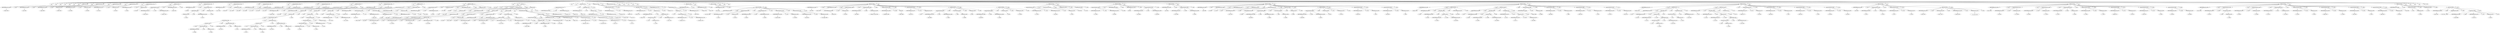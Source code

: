 digraph {

"Prog_5381"->"<
>5382";
"Prog_5381"->"<
>5383";
"Prog_5381"->"<
>5384";
"Prog_5381"->"<
>5385";
"Prog_5381"->"<
>5386";
"Prog_5381"->"<
>5387";
"Prog_5381"->"<
>5388";
"Prog_5381"->"CallFunction_5389";
"CallFunction_5389"->"IDENTIFIERExpression_5390";
"IDENTIFIERExpression_5390"->"<library>5391";
"CallFunction_5389"->"<(>5392";
"CallFunction_5389"->"IDENTIFIERExpression_5393";
"IDENTIFIERExpression_5393"->"<pwr>5394";
"CallFunction_5389"->"<)>5395";
"Prog_5381"->"<
>5396";
"Prog_5381"->"AssignmentOpetators_5397";
"AssignmentOpetators_5397"->"IDENTIFIERExpression_5398";
"IDENTIFIERExpression_5398"->"<nreps>5399";
"AssignmentOpetators_5397"->"<=>5400";
"AssignmentOpetators_5397"->"INTExpression_5401";
"INTExpression_5401"->"<10000>5402";
"Prog_5381"->"<
>5403";
"Prog_5381"->"AssignmentOpetators_5404";
"AssignmentOpetators_5404"->"IDENTIFIERExpression_5405";
"IDENTIFIERExpression_5405"->"<n.C>5406";
"AssignmentOpetators_5404"->"<<->5407";
"AssignmentOpetators_5404"->"INTExpression_5408";
"INTExpression_5408"->"<20>5409";
"Prog_5381"->"<
>5410";
"Prog_5381"->"AssignmentOpetators_5411";
"AssignmentOpetators_5411"->"IDENTIFIERExpression_5412";
"IDENTIFIERExpression_5412"->"<n.T>5413";
"AssignmentOpetators_5411"->"<<->5414";
"AssignmentOpetators_5411"->"INTExpression_5415";
"INTExpression_5415"->"<20>5416";
"Prog_5381"->"<
>5417";
"Prog_5381"->"AssignmentOpetators_5418";
"AssignmentOpetators_5418"->"IDENTIFIERExpression_5419";
"IDENTIFIERExpression_5419"->"<n>5420";
"AssignmentOpetators_5418"->"<<->5421";
"AssignmentOpetators_5418"->"INTExpression_5422";
"INTExpression_5422"->"<20>5423";
"Prog_5381"->"<
>5424";
"Prog_5381"->"CallFunction_5425";
"CallFunction_5425"->"AssignmentOpetators_5426";
"AssignmentOpetators_5426"->"IDENTIFIERExpression_5427";
"IDENTIFIERExpression_5427"->"<results>5428";
"AssignmentOpetators_5426"->"<<->5429";
"AssignmentOpetators_5426"->"IDENTIFIERExpression_5430";
"IDENTIFIERExpression_5430"->"<numeric>5431";
"CallFunction_5425"->"<(>5432";
"CallFunction_5425"->"IDENTIFIERExpression_5433";
"IDENTIFIERExpression_5433"->"<nreps>5434";
"CallFunction_5425"->"<)>5435";
"Prog_5381"->"<
>5436";
"Prog_5381"->"AssignmentOpetators_5437";
"AssignmentOpetators_5437"->"IDENTIFIERExpression_5438";
"IDENTIFIERExpression_5438"->"<df>5439";
"AssignmentOpetators_5437"->"<=>5440";
"AssignmentOpetators_5437"->"MinusOrPlusBinary_5441";
"MinusOrPlusBinary_5441"->"MultOrDivBinary_5442";
"MultOrDivBinary_5442"->"INTExpression_5443";
"INTExpression_5443"->"<2>5444";
"MultOrDivBinary_5442"->"<*>5445";
"MultOrDivBinary_5442"->"IDENTIFIERExpression_5446";
"IDENTIFIERExpression_5446"->"<n>5447";
"MinusOrPlusBinary_5441"->"<->5448";
"MinusOrPlusBinary_5441"->"INTExpression_5449";
"INTExpression_5449"->"<2>5450";
"Prog_5381"->"<
>5451";
"Prog_5381"->"AssignmentOpetators_5452";
"AssignmentOpetators_5452"->"IDENTIFIERExpression_5453";
"IDENTIFIERExpression_5453"->"<mu.C>5454";
"AssignmentOpetators_5452"->"<<->5455";
"AssignmentOpetators_5452"->"FLOATExpression_5456";
"FLOATExpression_5456"->"<9.64>5457";
"Prog_5381"->"<;>5458";
"Prog_5381"->"AssignmentOpetators_5459";
"AssignmentOpetators_5459"->"IDENTIFIERExpression_5460";
"IDENTIFIERExpression_5460"->"<mu.T>5461";
"AssignmentOpetators_5459"->"<<->5462";
"AssignmentOpetators_5459"->"FLOATExpression_5463";
"FLOATExpression_5463"->"<6.58>5464";
"Prog_5381"->"<
>5465";
"Prog_5381"->"AssignmentOpetators_5466";
"AssignmentOpetators_5466"->"IDENTIFIERExpression_5467";
"IDENTIFIERExpression_5467"->"<sd.C>5468";
"AssignmentOpetators_5466"->"<<->5469";
"AssignmentOpetators_5466"->"FLOATExpression_5470";
"FLOATExpression_5470"->"<3.17>5471";
"Prog_5381"->"<;>5472";
"Prog_5381"->"AssignmentOpetators_5473";
"AssignmentOpetators_5473"->"IDENTIFIERExpression_5474";
"IDENTIFIERExpression_5474"->"<sd.T>5475";
"AssignmentOpetators_5473"->"<<->5476";
"AssignmentOpetators_5473"->"FLOATExpression_5477";
"FLOATExpression_5477"->"<3.03>5478";
"Prog_5381"->"<
>5479";
"Prog_5381"->"CallFunction_5480";
"CallFunction_5480"->"AssignmentOpetators_5481";
"AssignmentOpetators_5481"->"IDENTIFIERExpression_5482";
"IDENTIFIERExpression_5482"->"<s.pooled>5483";
"AssignmentOpetators_5481"->"<<->5484";
"AssignmentOpetators_5481"->"IDENTIFIERExpression_5485";
"IDENTIFIERExpression_5485"->"<sqrt>5486";
"CallFunction_5480"->"<(>5487";
"CallFunction_5480"->"MultOrDivBinary_5488";
"MultOrDivBinary_5488"->"Parenthesis_5489";
"Parenthesis_5489"->"<(>5490";
"Parenthesis_5489"->"Parenthesis_5491";
"Parenthesis_5491"->"<(>5492";
"Parenthesis_5491"->"MinusOrPlusBinary_5493";
"MinusOrPlusBinary_5493"->"MultOrDivBinary_5494";
"MultOrDivBinary_5494"->"Parenthesis_5495";
"Parenthesis_5495"->"<(>5496";
"Parenthesis_5495"->"MinusOrPlusBinary_5497";
"MinusOrPlusBinary_5497"->"IDENTIFIERExpression_5498";
"IDENTIFIERExpression_5498"->"<n>5499";
"MinusOrPlusBinary_5497"->"<->5500";
"MinusOrPlusBinary_5497"->"INTExpression_5501";
"INTExpression_5501"->"<1>5502";
"Parenthesis_5495"->"<)>5503";
"MultOrDivBinary_5494"->"<*>5504";
"MultOrDivBinary_5494"->"ExponentiationBinary_5505";
"ExponentiationBinary_5505"->"IDENTIFIERExpression_5506";
"IDENTIFIERExpression_5506"->"<sd.C>5507";
"ExponentiationBinary_5505"->"<^>5508";
"ExponentiationBinary_5505"->"INTExpression_5509";
"INTExpression_5509"->"<2>5510";
"MinusOrPlusBinary_5493"->"<+>5511";
"MinusOrPlusBinary_5493"->"MultOrDivBinary_5512";
"MultOrDivBinary_5512"->"Parenthesis_5513";
"Parenthesis_5513"->"<(>5514";
"Parenthesis_5513"->"MinusOrPlusBinary_5515";
"MinusOrPlusBinary_5515"->"IDENTIFIERExpression_5516";
"IDENTIFIERExpression_5516"->"<n>5517";
"MinusOrPlusBinary_5515"->"<->5518";
"MinusOrPlusBinary_5515"->"INTExpression_5519";
"INTExpression_5519"->"<1>5520";
"Parenthesis_5513"->"<)>5521";
"MultOrDivBinary_5512"->"<*>5522";
"MultOrDivBinary_5512"->"ExponentiationBinary_5523";
"ExponentiationBinary_5523"->"IDENTIFIERExpression_5524";
"IDENTIFIERExpression_5524"->"<sd.T>5525";
"ExponentiationBinary_5523"->"<^>5526";
"ExponentiationBinary_5523"->"INTExpression_5527";
"INTExpression_5527"->"<2>5528";
"Parenthesis_5491"->"<)>5529";
"Parenthesis_5489"->"<)>5530";
"MultOrDivBinary_5488"->"</>5531";
"MultOrDivBinary_5488"->"Parenthesis_5532";
"Parenthesis_5532"->"<(>5533";
"Parenthesis_5532"->"Parenthesis_5534";
"Parenthesis_5534"->"<(>5535";
"Parenthesis_5534"->"MinusOrPlusBinary_5536";
"MinusOrPlusBinary_5536"->"MinusOrPlusBinary_5537";
"MinusOrPlusBinary_5537"->"MinusOrPlusBinary_5538";
"MinusOrPlusBinary_5538"->"IDENTIFIERExpression_5539";
"IDENTIFIERExpression_5539"->"<n>5540";
"MinusOrPlusBinary_5538"->"<->5541";
"MinusOrPlusBinary_5538"->"INTExpression_5542";
"INTExpression_5542"->"<1>5543";
"MinusOrPlusBinary_5537"->"<+>5544";
"MinusOrPlusBinary_5537"->"IDENTIFIERExpression_5545";
"IDENTIFIERExpression_5545"->"<n>5546";
"MinusOrPlusBinary_5536"->"<->5547";
"MinusOrPlusBinary_5536"->"INTExpression_5548";
"INTExpression_5548"->"<1>5549";
"Parenthesis_5534"->"<)>5550";
"Parenthesis_5532"->"<)>5551";
"CallFunction_5480"->"<)>5552";
"Prog_5381"->"<
>5553";
"Prog_5381"->"AssignmentOpetators_5554";
"AssignmentOpetators_5554"->"IDENTIFIERExpression_5555";
"IDENTIFIERExpression_5555"->"<d>5556";
"AssignmentOpetators_5554"->"<<->5557";
"AssignmentOpetators_5554"->"MultOrDivBinary_5558";
"MultOrDivBinary_5558"->"Parenthesis_5559";
"Parenthesis_5559"->"<(>5560";
"Parenthesis_5559"->"MinusOrPlusBinary_5561";
"MinusOrPlusBinary_5561"->"IDENTIFIERExpression_5562";
"IDENTIFIERExpression_5562"->"<mu.C>5563";
"MinusOrPlusBinary_5561"->"<->5564";
"MinusOrPlusBinary_5561"->"IDENTIFIERExpression_5565";
"IDENTIFIERExpression_5565"->"<mu.T>5566";
"Parenthesis_5559"->"<)>5567";
"MultOrDivBinary_5558"->"</>5568";
"MultOrDivBinary_5558"->"IDENTIFIERExpression_5569";
"IDENTIFIERExpression_5569"->"<s.pooled>5570";
"Prog_5381"->"<
>5571";
"Prog_5381"->"CallFunction_5572";
"CallFunction_5572"->"AssignmentOpetators_5573";
"AssignmentOpetators_5573"->"AssignmentOpetators_5574";
"AssignmentOpetators_5574"->"IDENTIFIERExpression_5575";
"IDENTIFIERExpression_5575"->"<ncp>5576";
"AssignmentOpetators_5574"->"<<->5577";
"AssignmentOpetators_5574"->"IDENTIFIERExpression_5578";
"IDENTIFIERExpression_5578"->"<delta>5579";
"AssignmentOpetators_5573"->"<<->5580";
"AssignmentOpetators_5573"->"MultOrDivBinary_5581";
"MultOrDivBinary_5581"->"IDENTIFIERExpression_5582";
"IDENTIFIERExpression_5582"->"<d>5583";
"MultOrDivBinary_5581"->"<*>5584";
"MultOrDivBinary_5581"->"IDENTIFIERExpression_5585";
"IDENTIFIERExpression_5585"->"<sqrt>5586";
"CallFunction_5572"->"<(>5587";
"CallFunction_5572"->"MultOrDivBinary_5588";
"MultOrDivBinary_5588"->"IDENTIFIERExpression_5589";
"IDENTIFIERExpression_5589"->"<n>5590";
"MultOrDivBinary_5588"->"</>5591";
"MultOrDivBinary_5588"->"INTExpression_5592";
"INTExpression_5592"->"<2>5593";
"CallFunction_5572"->"<)>5594";
"Prog_5381"->"<
>5595";
"Prog_5381"->"CallFunction_5596";
"CallFunction_5596"->"AssignmentOpetators_5597";
"AssignmentOpetators_5597"->"IDENTIFIERExpression_5598";
"IDENTIFIERExpression_5598"->"<tcrit>5599";
"AssignmentOpetators_5597"->"<=>5600";
"AssignmentOpetators_5597"->"IDENTIFIERExpression_5601";
"IDENTIFIERExpression_5601"->"<qt>5602";
"CallFunction_5596"->"<(>5603";
"CallFunction_5596"->"FLOATExpression_5604";
"FLOATExpression_5604"->"<.975>5605";
"CallFunction_5596"->"<,>5606";
"CallFunction_5596"->"IDENTIFIERExpression_5607";
"IDENTIFIERExpression_5607"->"<df>5608";
"CallFunction_5596"->"<,>5609";
"CallFunction_5596"->"INTExpression_5610";
"INTExpression_5610"->"<0>5611";
"CallFunction_5596"->"<)>5612";
"Prog_5381"->"<
>5613";
"Prog_5381"->"<
>5614";
"Prog_5381"->"For_5615";
"For_5615"->"<for>5616";
"For_5615"->"<(>5617";
"For_5615"->"<i>5618";
"For_5615"->"<in>5619";
"For_5615"->"ColonOperator_5620";
"ColonOperator_5620"->"INTExpression_5621";
"INTExpression_5621"->"<1>5622";
"ColonOperator_5620"->"<:>5623";
"ColonOperator_5620"->"IDENTIFIERExpression_5624";
"IDENTIFIERExpression_5624"->"<nreps>5625";
"For_5615"->"<)>5626";
"For_5615"->"Compound_5627";
"Compound_5627"->"<{>5628";
"Compound_5627"->"CallFunction_5629";
"CallFunction_5629"->"AssignmentOpetators_5630";
"AssignmentOpetators_5630"->"IDENTIFIERExpression_5631";
"IDENTIFIERExpression_5631"->"<data.C>5632";
"AssignmentOpetators_5630"->"<<->5633";
"AssignmentOpetators_5630"->"IDENTIFIERExpression_5634";
"IDENTIFIERExpression_5634"->"<log>5635";
"CallFunction_5629"->"<(>5636";
"CallFunction_5629"->"MinusOrPlusBinary_5637";
"MinusOrPlusBinary_5637"->"CallFunction_5638";
"CallFunction_5638"->"IDENTIFIERExpression_5639";
"IDENTIFIERExpression_5639"->"<rnorm>5640";
"CallFunction_5638"->"<(>5641";
"CallFunction_5638"->"IDENTIFIERExpression_5642";
"IDENTIFIERExpression_5642"->"<n.C>5643";
"CallFunction_5638"->"<,>5644";
"CallFunction_5638"->"IDENTIFIERExpression_5645";
"IDENTIFIERExpression_5645"->"<mu.C>5646";
"CallFunction_5638"->"<,>5647";
"CallFunction_5638"->"IDENTIFIERExpression_5648";
"IDENTIFIERExpression_5648"->"<sd.C>5649";
"CallFunction_5638"->"<)>5650";
"MinusOrPlusBinary_5637"->"<+>5651";
"MinusOrPlusBinary_5637"->"INTExpression_5652";
"INTExpression_5652"->"<20>5653";
"CallFunction_5629"->"<)>5654";
"Compound_5627"->"<
>5655";
"Compound_5627"->"CallFunction_5656";
"CallFunction_5656"->"AssignmentOpetators_5657";
"AssignmentOpetators_5657"->"IDENTIFIERExpression_5658";
"IDENTIFIERExpression_5658"->"<data.T>5659";
"AssignmentOpetators_5657"->"<<->5660";
"AssignmentOpetators_5657"->"IDENTIFIERExpression_5661";
"IDENTIFIERExpression_5661"->"<log>5662";
"CallFunction_5656"->"<(>5663";
"CallFunction_5656"->"MinusOrPlusBinary_5664";
"MinusOrPlusBinary_5664"->"CallFunction_5665";
"CallFunction_5665"->"IDENTIFIERExpression_5666";
"IDENTIFIERExpression_5666"->"<rnorm>5667";
"CallFunction_5665"->"<(>5668";
"CallFunction_5665"->"IDENTIFIERExpression_5669";
"IDENTIFIERExpression_5669"->"<n.T>5670";
"CallFunction_5665"->"<,>5671";
"CallFunction_5665"->"IDENTIFIERExpression_5672";
"IDENTIFIERExpression_5672"->"<mu.T>5673";
"CallFunction_5665"->"<,>5674";
"CallFunction_5665"->"IDENTIFIERExpression_5675";
"IDENTIFIERExpression_5675"->"<sd.T>5676";
"CallFunction_5665"->"<)>5677";
"MinusOrPlusBinary_5664"->"<+>5678";
"MinusOrPlusBinary_5664"->"INTExpression_5679";
"INTExpression_5679"->"<20>5680";
"CallFunction_5656"->"<)>5681";
"Compound_5627"->"<
>5682";
"Compound_5627"->"DollarAndAtOperators_5683";
"DollarAndAtOperators_5683"->"CallFunction_5684";
"CallFunction_5684"->"AssignmentOpetators_5685";
"AssignmentOpetators_5685"->"IndexingBasic_5686";
"IndexingBasic_5686"->"IDENTIFIERExpression_5687";
"IDENTIFIERExpression_5687"->"<results>5688";
"IndexingBasic_5686"->"<[>5689";
"IndexingBasic_5686"->"IDENTIFIERExpression_5690";
"IDENTIFIERExpression_5690"->"<i>5691";
"IndexingBasic_5686"->"<]>5692";
"AssignmentOpetators_5685"->"<<->5693";
"AssignmentOpetators_5685"->"IDENTIFIERExpression_5694";
"IDENTIFIERExpression_5694"->"<t.test>5695";
"CallFunction_5684"->"<(>5696";
"CallFunction_5684"->"IDENTIFIERExpression_5697";
"IDENTIFIERExpression_5697"->"<data.C>5698";
"CallFunction_5684"->"<,>5699";
"CallFunction_5684"->"IDENTIFIERExpression_5700";
"IDENTIFIERExpression_5700"->"<data.T>5701";
"CallFunction_5684"->"<,>5702";
"CallFunction_5684"->"AssignmentOpetators_5703";
"AssignmentOpetators_5703"->"IDENTIFIERExpression_5704";
"IDENTIFIERExpression_5704"->"<alternative>5705";
"AssignmentOpetators_5703"->"<=>5706";
"AssignmentOpetators_5703"->"STRINGExpression_5707";
"STRINGExpression_5707"->"<two.sided>5708";
"CallFunction_5684"->"<,>5709";
"CallFunction_5684"->"AssignmentOpetators_5710";
"AssignmentOpetators_5710"->"IDENTIFIERExpression_5711";
"IDENTIFIERExpression_5711"->"<mu>5712";
"AssignmentOpetators_5710"->"<=>5713";
"AssignmentOpetators_5710"->"INTExpression_5714";
"INTExpression_5714"->"<0>5715";
"CallFunction_5684"->"<)>5716";
"DollarAndAtOperators_5683"->"<$>5717";
"DollarAndAtOperators_5683"->"IDENTIFIERExpression_5718";
"IDENTIFIERExpression_5718"->"<statistic>5719";
"Compound_5627"->"<
>5720";
"Compound_5627"->"<}>5721";
"Prog_5381"->"<
>5722";
"Prog_5381"->"<
>5723";
"Prog_5381"->"CallFunction_5724";
"CallFunction_5724"->"AssignmentOpetators_5725";
"AssignmentOpetators_5725"->"IDENTIFIERExpression_5726";
"IDENTIFIERExpression_5726"->"<countpos>5727";
"AssignmentOpetators_5725"->"<<->5728";
"AssignmentOpetators_5725"->"IDENTIFIERExpression_5729";
"IDENTIFIERExpression_5729"->"<length>5730";
"CallFunction_5724"->"<(>5731";
"CallFunction_5724"->"IndexingBasic_5732";
"IndexingBasic_5732"->"IDENTIFIERExpression_5733";
"IDENTIFIERExpression_5733"->"<results>5734";
"IndexingBasic_5732"->"<[>5735";
"IndexingBasic_5732"->"Comparisons_5736";
"Comparisons_5736"->"IDENTIFIERExpression_5737";
"IDENTIFIERExpression_5737"->"<results>5738";
"Comparisons_5736"->"<>>5739";
"Comparisons_5736"->"IDENTIFIERExpression_5740";
"IDENTIFIERExpression_5740"->"<tcrit>5741";
"IndexingBasic_5732"->"<]>5742";
"CallFunction_5724"->"<)>5743";
"Prog_5381"->"<
>5744";
"Prog_5381"->"CallFunction_5745";
"CallFunction_5745"->"AssignmentOpetators_5746";
"AssignmentOpetators_5746"->"IDENTIFIERExpression_5747";
"IDENTIFIERExpression_5747"->"<countneg>5748";
"AssignmentOpetators_5746"->"<<->5749";
"AssignmentOpetators_5746"->"IDENTIFIERExpression_5750";
"IDENTIFIERExpression_5750"->"<length>5751";
"CallFunction_5745"->"<(>5752";
"CallFunction_5745"->"IndexingBasic_5753";
"IndexingBasic_5753"->"IDENTIFIERExpression_5754";
"IDENTIFIERExpression_5754"->"<results>5755";
"IndexingBasic_5753"->"<[>5756";
"IndexingBasic_5753"->"Comparisons_5757";
"Comparisons_5757"->"IDENTIFIERExpression_5758";
"IDENTIFIERExpression_5758"->"<results>5759";
"Comparisons_5757"->"<<>5760";
"Comparisons_5757"->"MultOrDivBinary_5761";
"MultOrDivBinary_5761"->"MinusOrPlusUnary_5762";
"MinusOrPlusUnary_5762"->"<->5763";
"MinusOrPlusUnary_5762"->"INTExpression_5764";
"INTExpression_5764"->"<1>5765";
"MultOrDivBinary_5761"->"<*>5766";
"MultOrDivBinary_5761"->"IDENTIFIERExpression_5767";
"IDENTIFIERExpression_5767"->"<tcrit>5768";
"IndexingBasic_5753"->"<]>5769";
"CallFunction_5745"->"<)>5770";
"Prog_5381"->"<
>5771";
"Prog_5381"->"AssignmentOpetators_5772";
"AssignmentOpetators_5772"->"IDENTIFIERExpression_5773";
"IDENTIFIERExpression_5773"->"<percent>5774";
"AssignmentOpetators_5772"->"<<->5775";
"AssignmentOpetators_5772"->"MultOrDivBinary_5776";
"MultOrDivBinary_5776"->"Parenthesis_5777";
"Parenthesis_5777"->"<(>5778";
"Parenthesis_5777"->"MinusOrPlusBinary_5779";
"MinusOrPlusBinary_5779"->"IDENTIFIERExpression_5780";
"IDENTIFIERExpression_5780"->"<countpos>5781";
"MinusOrPlusBinary_5779"->"<+>5782";
"MinusOrPlusBinary_5779"->"IDENTIFIERExpression_5783";
"IDENTIFIERExpression_5783"->"<countneg>5784";
"Parenthesis_5777"->"<)>5785";
"MultOrDivBinary_5776"->"</>5786";
"MultOrDivBinary_5776"->"IDENTIFIERExpression_5787";
"IDENTIFIERExpression_5787"->"<nreps>5788";
"Prog_5381"->"<
>5789";
"Prog_5381"->"<
>5790";
"Prog_5381"->"<
>5791";
"Prog_5381"->"<
>5792";
"Prog_5381"->"<
>5793";
"Prog_5381"->"CallFunction_5794";
"CallFunction_5794"->"IDENTIFIERExpression_5795";
"IDENTIFIERExpression_5795"->"<library>5796";
"CallFunction_5794"->"<(>5797";
"CallFunction_5794"->"IDENTIFIERExpression_5798";
"IDENTIFIERExpression_5798"->"<pwr>5799";
"CallFunction_5794"->"<)>5800";
"Prog_5381"->"<
>5801";
"Prog_5381"->"CallFunction_5802";
"CallFunction_5802"->"IDENTIFIERExpression_5803";
"IDENTIFIERExpression_5803"->"<print>5804";
"CallFunction_5802"->"<(>5805";
"CallFunction_5802"->"CallFunction_5806";
"CallFunction_5806"->"IDENTIFIERExpression_5807";
"IDENTIFIERExpression_5807"->"<pwr.t.test>5808";
"CallFunction_5806"->"<(>5809";
"CallFunction_5806"->"AssignmentOpetators_5810";
"AssignmentOpetators_5810"->"IDENTIFIERExpression_5811";
"IDENTIFIERExpression_5811"->"<n>5812";
"AssignmentOpetators_5810"->"<=>5813";
"AssignmentOpetators_5810"->"INTExpression_5814";
"INTExpression_5814"->"<20>5815";
"CallFunction_5806"->"<,>5816";
"CallFunction_5806"->"AssignmentOpetators_5817";
"AssignmentOpetators_5817"->"IDENTIFIERExpression_5818";
"IDENTIFIERExpression_5818"->"<d>5819";
"AssignmentOpetators_5817"->"<=>5820";
"AssignmentOpetators_5817"->"IDENTIFIERExpression_5821";
"IDENTIFIERExpression_5821"->"<d>5822";
"CallFunction_5806"->"<,>5823";
"CallFunction_5806"->"AssignmentOpetators_5824";
"AssignmentOpetators_5824"->"IDENTIFIERExpression_5825";
"IDENTIFIERExpression_5825"->"<sig.level>5826";
"AssignmentOpetators_5824"->"<=>5827";
"AssignmentOpetators_5824"->"FLOATExpression_5828";
"FLOATExpression_5828"->"<.05>5829";
"CallFunction_5806"->"<,>5830";
"CallFunction_5806"->"AssignmentOpetators_5831";
"AssignmentOpetators_5831"->"IDENTIFIERExpression_5832";
"IDENTIFIERExpression_5832"->"<type>5833";
"AssignmentOpetators_5831"->"<=>5834";
"AssignmentOpetators_5831"->"STRINGExpression_5835";
"STRINGExpression_5835"->"<two.sample>5836";
"CallFunction_5806"->"<)>5837";
"CallFunction_5802"->"<)>5838";
"Prog_5381"->"<
>5839";
"Prog_5381"->"<
>5840";
"Prog_5381"->"<
>5841";
"Prog_5381"->"CallFunction_5842";
"CallFunction_5842"->"IDENTIFIERExpression_5843";
"IDENTIFIERExpression_5843"->"<hist>5844";
"CallFunction_5842"->"<(>5845";
"CallFunction_5842"->"IDENTIFIERExpression_5846";
"IDENTIFIERExpression_5846"->"<results>5847";
"CallFunction_5842"->"<,>5848";
"CallFunction_5842"->"AssignmentOpetators_5849";
"AssignmentOpetators_5849"->"IDENTIFIERExpression_5850";
"IDENTIFIERExpression_5850"->"<breaks>5851";
"AssignmentOpetators_5849"->"<=>5852";
"AssignmentOpetators_5849"->"INTExpression_5853";
"INTExpression_5853"->"<50>5854";
"CallFunction_5842"->"<,>5855";
"CallFunction_5842"->"AssignmentOpetators_5856";
"AssignmentOpetators_5856"->"IDENTIFIERExpression_5857";
"IDENTIFIERExpression_5857"->"<xlab>5858";
"AssignmentOpetators_5856"->"<=>5859";
"AssignmentOpetators_5856"->"STRINGExpression_5860";
"STRINGExpression_5860"->"<Obtained t Values>5861";
"CallFunction_5842"->"<,>5862";
"CallFunction_5842"->"AssignmentOpetators_5863";
"AssignmentOpetators_5863"->"IDENTIFIERExpression_5864";
"IDENTIFIERExpression_5864"->"<probability>5865";
"AssignmentOpetators_5863"->"<=>5866";
"AssignmentOpetators_5863"->"TRUE_5867";
"TRUE_5867"->"<TRUE>5868";
"CallFunction_5842"->"<,>5869";
"CallFunction_5842"->"AssignmentOpetators_5870";
"AssignmentOpetators_5870"->"IDENTIFIERExpression_5871";
"IDENTIFIERExpression_5871"->"<main>5872";
"AssignmentOpetators_5870"->"<=>5873";
"AssignmentOpetators_5870"->"STRINGExpression_5874";
"STRINGExpression_5874"->"<>5875";
"CallFunction_5842"->"<,>5876";
"CallFunction_5842"->"CallFunction_5877";
"CallFunction_5877"->"AssignmentOpetators_5878";
"AssignmentOpetators_5878"->"IDENTIFIERExpression_5879";
"IDENTIFIERExpression_5879"->"<xlim>5880";
"AssignmentOpetators_5878"->"<=>5881";
"AssignmentOpetators_5878"->"IDENTIFIERExpression_5882";
"IDENTIFIERExpression_5882"->"<c>5883";
"CallFunction_5877"->"<(>5884";
"CallFunction_5877"->"MinusOrPlusUnary_5885";
"MinusOrPlusUnary_5885"->"<->5886";
"MinusOrPlusUnary_5885"->"INTExpression_5887";
"INTExpression_5887"->"<4>5888";
"CallFunction_5877"->"<,>5889";
"CallFunction_5877"->"INTExpression_5890";
"INTExpression_5890"->"<6>5891";
"CallFunction_5877"->"<)>5892";
"CallFunction_5842"->"<,>5893";
"CallFunction_5842"->"CallFunction_5894";
"CallFunction_5894"->"AssignmentOpetators_5895";
"AssignmentOpetators_5895"->"IDENTIFIERExpression_5896";
"IDENTIFIERExpression_5896"->"<ylim>5897";
"AssignmentOpetators_5895"->"<=>5898";
"AssignmentOpetators_5895"->"IDENTIFIERExpression_5899";
"IDENTIFIERExpression_5899"->"<c>5900";
"CallFunction_5894"->"<(>5901";
"CallFunction_5894"->"INTExpression_5902";
"INTExpression_5902"->"<0>5903";
"CallFunction_5894"->"<,>5904";
"CallFunction_5894"->"FLOATExpression_5905";
"FLOATExpression_5905"->"<.45>5906";
"CallFunction_5894"->"<)>5907";
"CallFunction_5842"->"<)>5908";
"Prog_5381"->"<
>5909";
"Prog_5381"->"CallFunction_5910";
"CallFunction_5910"->"AssignmentOpetators_5911";
"AssignmentOpetators_5911"->"IDENTIFIERExpression_5912";
"IDENTIFIERExpression_5912"->"<xv>5913";
"AssignmentOpetators_5911"->"<<->5914";
"AssignmentOpetators_5911"->"IDENTIFIERExpression_5915";
"IDENTIFIERExpression_5915"->"<seq>5916";
"CallFunction_5910"->"<(>5917";
"CallFunction_5910"->"MinusOrPlusUnary_5918";
"MinusOrPlusUnary_5918"->"<->5919";
"MinusOrPlusUnary_5918"->"INTExpression_5920";
"INTExpression_5920"->"<4>5921";
"CallFunction_5910"->"<,>5922";
"CallFunction_5910"->"FLOATExpression_5923";
"FLOATExpression_5923"->"<6.99>5924";
"CallFunction_5910"->"<,>5925";
"CallFunction_5910"->"FLOATExpression_5926";
"FLOATExpression_5926"->"<.01>5927";
"CallFunction_5910"->"<)>5928";
"Prog_5381"->"<
>5929";
"Prog_5381"->"CallFunction_5930";
"CallFunction_5930"->"AssignmentOpetators_5931";
"AssignmentOpetators_5931"->"IDENTIFIERExpression_5932";
"IDENTIFIERExpression_5932"->"<yv>5933";
"AssignmentOpetators_5931"->"<<->5934";
"AssignmentOpetators_5931"->"IDENTIFIERExpression_5935";
"IDENTIFIERExpression_5935"->"<dt>5936";
"CallFunction_5930"->"<(>5937";
"CallFunction_5930"->"IDENTIFIERExpression_5938";
"IDENTIFIERExpression_5938"->"<xv>5939";
"CallFunction_5930"->"<,>5940";
"CallFunction_5930"->"IDENTIFIERExpression_5941";
"IDENTIFIERExpression_5941"->"<df>5942";
"CallFunction_5930"->"<,>5943";
"CallFunction_5930"->"AssignmentOpetators_5944";
"AssignmentOpetators_5944"->"IDENTIFIERExpression_5945";
"IDENTIFIERExpression_5945"->"<ncp>5946";
"AssignmentOpetators_5944"->"<=>5947";
"AssignmentOpetators_5944"->"IDENTIFIERExpression_5948";
"IDENTIFIERExpression_5948"->"<ncp>5949";
"CallFunction_5930"->"<)>5950";
"Prog_5381"->"<
>5951";
"Prog_5381"->"CallFunction_5952";
"CallFunction_5952"->"IDENTIFIERExpression_5953";
"IDENTIFIERExpression_5953"->"<par>5954";
"CallFunction_5952"->"<(>5955";
"CallFunction_5952"->"AssignmentOpetators_5956";
"AssignmentOpetators_5956"->"IDENTIFIERExpression_5957";
"IDENTIFIERExpression_5957"->"<new>5958";
"AssignmentOpetators_5956"->"<=>5959";
"AssignmentOpetators_5956"->"IDENTIFIERExpression_5960";
"IDENTIFIERExpression_5960"->"<T>5961";
"CallFunction_5952"->"<)>5962";
"Prog_5381"->"<
>5963";
"Prog_5381"->"CallFunction_5964";
"CallFunction_5964"->"IDENTIFIERExpression_5965";
"IDENTIFIERExpression_5965"->"<plot>5966";
"CallFunction_5964"->"<(>5967";
"CallFunction_5964"->"IDENTIFIERExpression_5968";
"IDENTIFIERExpression_5968"->"<xv>5969";
"CallFunction_5964"->"<,>5970";
"CallFunction_5964"->"IDENTIFIERExpression_5971";
"IDENTIFIERExpression_5971"->"<yv>5972";
"CallFunction_5964"->"<,>5973";
"CallFunction_5964"->"STRINGExpression_5974";
"STRINGExpression_5974"->"<l>5975";
"CallFunction_5964"->"<,>5976";
"CallFunction_5964"->"AssignmentOpetators_5977";
"AssignmentOpetators_5977"->"IDENTIFIERExpression_5978";
"IDENTIFIERExpression_5978"->"<new>5979";
"AssignmentOpetators_5977"->"<=>5980";
"AssignmentOpetators_5977"->"IDENTIFIERExpression_5981";
"IDENTIFIERExpression_5981"->"<T>5982";
"CallFunction_5964"->"<,>5983";
"CallFunction_5964"->"CallFunction_5984";
"CallFunction_5984"->"AssignmentOpetators_5985";
"AssignmentOpetators_5985"->"IDENTIFIERExpression_5986";
"IDENTIFIERExpression_5986"->"<xlim>5987";
"AssignmentOpetators_5985"->"<=>5988";
"AssignmentOpetators_5985"->"IDENTIFIERExpression_5989";
"IDENTIFIERExpression_5989"->"<c>5990";
"CallFunction_5984"->"<(>5991";
"CallFunction_5984"->"MinusOrPlusUnary_5992";
"MinusOrPlusUnary_5992"->"<->5993";
"MinusOrPlusUnary_5992"->"INTExpression_5994";
"INTExpression_5994"->"<4>5995";
"CallFunction_5984"->"<,>5996";
"CallFunction_5984"->"INTExpression_5997";
"INTExpression_5997"->"<6>5998";
"CallFunction_5984"->"<)>5999";
"CallFunction_5964"->"<,>6000";
"CallFunction_5964"->"CallFunction_6001";
"CallFunction_6001"->"AssignmentOpetators_6002";
"AssignmentOpetators_6002"->"IDENTIFIERExpression_6003";
"IDENTIFIERExpression_6003"->"<ylim>6004";
"AssignmentOpetators_6002"->"<=>6005";
"AssignmentOpetators_6002"->"IDENTIFIERExpression_6006";
"IDENTIFIERExpression_6006"->"<c>6007";
"CallFunction_6001"->"<(>6008";
"CallFunction_6001"->"INTExpression_6009";
"INTExpression_6009"->"<0>6010";
"CallFunction_6001"->"<,>6011";
"CallFunction_6001"->"FLOATExpression_6012";
"FLOATExpression_6012"->"<.45>6013";
"CallFunction_6001"->"<)>6014";
"CallFunction_5964"->"<,>6015";
"CallFunction_5964"->"AssignmentOpetators_6016";
"AssignmentOpetators_6016"->"IDENTIFIERExpression_6017";
"IDENTIFIERExpression_6017"->"<xlab>6018";
"AssignmentOpetators_6016"->"<=>6019";
"AssignmentOpetators_6016"->"STRINGExpression_6020";
"STRINGExpression_6020"->"<>6021";
"CallFunction_5964"->"<,>6022";
"CallFunction_5964"->"AssignmentOpetators_6023";
"AssignmentOpetators_6023"->"IDENTIFIERExpression_6024";
"IDENTIFIERExpression_6024"->"<ylab>6025";
"AssignmentOpetators_6023"->"<=>6026";
"AssignmentOpetators_6023"->"STRINGExpression_6027";
"STRINGExpression_6027"->"<>6028";
"CallFunction_5964"->"<)>6029";
"Prog_5381"->"<
>6030";
"Prog_5381"->"CallFunction_6031";
"CallFunction_6031"->"IDENTIFIERExpression_6032";
"IDENTIFIERExpression_6032"->"<polygon>6033";
"CallFunction_6031"->"<(>6034";
"CallFunction_6031"->"CallFunction_6035";
"CallFunction_6035"->"IDENTIFIERExpression_6036";
"IDENTIFIERExpression_6036"->"<c>6037";
"CallFunction_6035"->"<(>6038";
"CallFunction_6035"->"IndexingBasic_6039";
"IndexingBasic_6039"->"IDENTIFIERExpression_6040";
"IDENTIFIERExpression_6040"->"<xv>6041";
"IndexingBasic_6039"->"<[>6042";
"IndexingBasic_6039"->"Comparisons_6043";
"Comparisons_6043"->"IDENTIFIERExpression_6044";
"IDENTIFIERExpression_6044"->"<xv>6045";
"Comparisons_6043"->"<>=>6046";
"Comparisons_6043"->"IDENTIFIERExpression_6047";
"IDENTIFIERExpression_6047"->"<tcrit>6048";
"IndexingBasic_6039"->"<]>6049";
"CallFunction_6035"->"<,>6050";
"CallFunction_6035"->"IDENTIFIERExpression_6051";
"IDENTIFIERExpression_6051"->"<tcrit>6052";
"CallFunction_6035"->"<)>6053";
"CallFunction_6031"->"<,>6054";
"CallFunction_6031"->"CallFunction_6055";
"CallFunction_6055"->"IDENTIFIERExpression_6056";
"IDENTIFIERExpression_6056"->"<c>6057";
"CallFunction_6055"->"<(>6058";
"CallFunction_6055"->"IndexingBasic_6059";
"IndexingBasic_6059"->"IDENTIFIERExpression_6060";
"IDENTIFIERExpression_6060"->"<yv>6061";
"IndexingBasic_6059"->"<[>6062";
"IndexingBasic_6059"->"Comparisons_6063";
"Comparisons_6063"->"IDENTIFIERExpression_6064";
"IDENTIFIERExpression_6064"->"<xv>6065";
"Comparisons_6063"->"<>=>6066";
"Comparisons_6063"->"IDENTIFIERExpression_6067";
"IDENTIFIERExpression_6067"->"<tcrit>6068";
"IndexingBasic_6059"->"<]>6069";
"CallFunction_6055"->"<,>6070";
"CallFunction_6055"->"IndexingBasic_6071";
"IndexingBasic_6071"->"IDENTIFIERExpression_6072";
"IDENTIFIERExpression_6072"->"<yv>6073";
"IndexingBasic_6071"->"<[>6074";
"IndexingBasic_6071"->"Comparisons_6075";
"Comparisons_6075"->"IDENTIFIERExpression_6076";
"IDENTIFIERExpression_6076"->"<xv>6077";
"Comparisons_6075"->"<==>6078";
"Comparisons_6075"->"FLOATExpression_6079";
"FLOATExpression_6079"->"<6.99>6080";
"IndexingBasic_6071"->"<]>6081";
"CallFunction_6055"->"<)>6082";
"CallFunction_6031"->"<,>6083";
"CallFunction_6031"->"AssignmentOpetators_6084";
"AssignmentOpetators_6084"->"IDENTIFIERExpression_6085";
"IDENTIFIERExpression_6085"->"<density>6086";
"AssignmentOpetators_6084"->"<=>6087";
"AssignmentOpetators_6084"->"INTExpression_6088";
"INTExpression_6088"->"<20>6089";
"CallFunction_6031"->"<,>6090";
"CallFunction_6031"->"AssignmentOpetators_6091";
"AssignmentOpetators_6091"->"IDENTIFIERExpression_6092";
"IDENTIFIERExpression_6092"->"<xlab>6093";
"AssignmentOpetators_6091"->"<=>6094";
"AssignmentOpetators_6091"->"STRINGExpression_6095";
"STRINGExpression_6095"->"<>6096";
"CallFunction_6031"->"<,>6097";
"CallFunction_6031"->"AssignmentOpetators_6098";
"AssignmentOpetators_6098"->"IDENTIFIERExpression_6099";
"IDENTIFIERExpression_6099"->"<ylab>6100";
"AssignmentOpetators_6098"->"<=>6101";
"AssignmentOpetators_6098"->"STRINGExpression_6102";
"STRINGExpression_6102"->"<>6103";
"CallFunction_6031"->"<,>6104";
"CallFunction_6031"->"AssignmentOpetators_6105";
"AssignmentOpetators_6105"->"IDENTIFIERExpression_6106";
"IDENTIFIERExpression_6106"->"<col>6107";
"AssignmentOpetators_6105"->"<=>6108";
"AssignmentOpetators_6105"->"STRINGExpression_6109";
"STRINGExpression_6109"->"<blue>6110";
"CallFunction_6031"->"<)>6111";
"Prog_5381"->"<
>6112";
"Prog_5381"->"CallFunction_6113";
"CallFunction_6113"->"IDENTIFIERExpression_6114";
"IDENTIFIERExpression_6114"->"<polygon>6115";
"CallFunction_6113"->"<(>6116";
"CallFunction_6113"->"CallFunction_6117";
"CallFunction_6117"->"IDENTIFIERExpression_6118";
"IDENTIFIERExpression_6118"->"<c>6119";
"CallFunction_6117"->"<(>6120";
"CallFunction_6117"->"IndexingBasic_6121";
"IndexingBasic_6121"->"IDENTIFIERExpression_6122";
"IDENTIFIERExpression_6122"->"<xv>6123";
"IndexingBasic_6121"->"<[>6124";
"IndexingBasic_6121"->"Comparisons_6125";
"Comparisons_6125"->"IDENTIFIERExpression_6126";
"IDENTIFIERExpression_6126"->"<xv>6127";
"Comparisons_6125"->"<<=>6128";
"Comparisons_6125"->"MultOrDivBinary_6129";
"MultOrDivBinary_6129"->"MinusOrPlusUnary_6130";
"MinusOrPlusUnary_6130"->"<->6131";
"MinusOrPlusUnary_6130"->"INTExpression_6132";
"INTExpression_6132"->"<1>6133";
"MultOrDivBinary_6129"->"<*>6134";
"MultOrDivBinary_6129"->"IDENTIFIERExpression_6135";
"IDENTIFIERExpression_6135"->"<tcrit>6136";
"IndexingBasic_6121"->"<]>6137";
"CallFunction_6117"->"<,>6138";
"CallFunction_6117"->"MultOrDivBinary_6139";
"MultOrDivBinary_6139"->"MinusOrPlusUnary_6140";
"MinusOrPlusUnary_6140"->"<->6141";
"MinusOrPlusUnary_6140"->"INTExpression_6142";
"INTExpression_6142"->"<1>6143";
"MultOrDivBinary_6139"->"<*>6144";
"MultOrDivBinary_6139"->"IDENTIFIERExpression_6145";
"IDENTIFIERExpression_6145"->"<tcrit>6146";
"CallFunction_6117"->"<)>6147";
"CallFunction_6113"->"<,>6148";
"CallFunction_6113"->"CallFunction_6149";
"CallFunction_6149"->"IDENTIFIERExpression_6150";
"IDENTIFIERExpression_6150"->"<c>6151";
"CallFunction_6149"->"<(>6152";
"CallFunction_6149"->"IndexingBasic_6153";
"IndexingBasic_6153"->"IDENTIFIERExpression_6154";
"IDENTIFIERExpression_6154"->"<yv>6155";
"IndexingBasic_6153"->"<[>6156";
"IndexingBasic_6153"->"Comparisons_6157";
"Comparisons_6157"->"IDENTIFIERExpression_6158";
"IDENTIFIERExpression_6158"->"<xv>6159";
"Comparisons_6157"->"<<=>6160";
"Comparisons_6157"->"MultOrDivBinary_6161";
"MultOrDivBinary_6161"->"MinusOrPlusUnary_6162";
"MinusOrPlusUnary_6162"->"<->6163";
"MinusOrPlusUnary_6162"->"INTExpression_6164";
"INTExpression_6164"->"<1>6165";
"MultOrDivBinary_6161"->"<*>6166";
"MultOrDivBinary_6161"->"IDENTIFIERExpression_6167";
"IDENTIFIERExpression_6167"->"<tcrit>6168";
"IndexingBasic_6153"->"<]>6169";
"CallFunction_6149"->"<,>6170";
"CallFunction_6149"->"INTExpression_6171";
"INTExpression_6171"->"<0>6172";
"CallFunction_6149"->"<)>6173";
"CallFunction_6113"->"<,>6174";
"CallFunction_6113"->"AssignmentOpetators_6175";
"AssignmentOpetators_6175"->"IDENTIFIERExpression_6176";
"IDENTIFIERExpression_6176"->"<density>6177";
"AssignmentOpetators_6175"->"<=>6178";
"AssignmentOpetators_6175"->"INTExpression_6179";
"INTExpression_6179"->"<20>6180";
"CallFunction_6113"->"<,>6181";
"CallFunction_6113"->"AssignmentOpetators_6182";
"AssignmentOpetators_6182"->"IDENTIFIERExpression_6183";
"IDENTIFIERExpression_6183"->"<xlab>6184";
"AssignmentOpetators_6182"->"<=>6185";
"AssignmentOpetators_6182"->"STRINGExpression_6186";
"STRINGExpression_6186"->"<>6187";
"CallFunction_6113"->"<,>6188";
"CallFunction_6113"->"AssignmentOpetators_6189";
"AssignmentOpetators_6189"->"IDENTIFIERExpression_6190";
"IDENTIFIERExpression_6190"->"<ylab>6191";
"AssignmentOpetators_6189"->"<=>6192";
"AssignmentOpetators_6189"->"STRINGExpression_6193";
"STRINGExpression_6193"->"<>6194";
"CallFunction_6113"->"<,>6195";
"CallFunction_6113"->"AssignmentOpetators_6196";
"AssignmentOpetators_6196"->"IDENTIFIERExpression_6197";
"IDENTIFIERExpression_6197"->"<col>6198";
"AssignmentOpetators_6196"->"<=>6199";
"AssignmentOpetators_6196"->"STRINGExpression_6200";
"STRINGExpression_6200"->"<red>6201";
"CallFunction_6113"->"<)>6202";
"Prog_5381"->"<
>6203";
"Prog_5381"->"CallFunction_6204";
"CallFunction_6204"->"IDENTIFIERExpression_6205";
"IDENTIFIERExpression_6205"->"<text>6206";
"CallFunction_6204"->"<(>6207";
"CallFunction_6204"->"AssignmentOpetators_6208";
"AssignmentOpetators_6208"->"IDENTIFIERExpression_6209";
"IDENTIFIERExpression_6209"->"<x>6210";
"AssignmentOpetators_6208"->"<=>6211";
"AssignmentOpetators_6208"->"INTExpression_6212";
"INTExpression_6212"->"<5>6213";
"CallFunction_6204"->"<,>6214";
"CallFunction_6204"->"AssignmentOpetators_6215";
"AssignmentOpetators_6215"->"IDENTIFIERExpression_6216";
"IDENTIFIERExpression_6216"->"<y>6217";
"AssignmentOpetators_6215"->"<=>6218";
"AssignmentOpetators_6215"->"FLOATExpression_6219";
"FLOATExpression_6219"->"<.3>6220";
"CallFunction_6204"->"<,>6221";
"CallFunction_6204"->"CallFunction_6222";
"CallFunction_6222"->"IDENTIFIERExpression_6223";
"IDENTIFIERExpression_6223"->"<paste>6224";
"CallFunction_6222"->"<(>6225";
"CallFunction_6222"->"STRINGExpression_6226";
"STRINGExpression_6226"->"<Area =>6227";
"CallFunction_6222"->"<,>6228";
"CallFunction_6222"->"IDENTIFIERExpression_6229";
"IDENTIFIERExpression_6229"->"<percent>6230";
"CallFunction_6222"->"<,>6231";
"CallFunction_6222"->"STRINGExpression_6232";
"STRINGExpression_6232"->"<\n = est. power>6233";
"CallFunction_6222"->"<)>6234";
"CallFunction_6204"->"<)>6235";
"Prog_5381"->"<
>6236";
"Prog_5381"->"CallFunction_6237";
"CallFunction_6237"->"IDENTIFIERExpression_6238";
"IDENTIFIERExpression_6238"->"<arrows>6239";
"CallFunction_6237"->"<(>6240";
"CallFunction_6237"->"AssignmentOpetators_6241";
"AssignmentOpetators_6241"->"IDENTIFIERExpression_6242";
"IDENTIFIERExpression_6242"->"<x0>6243";
"AssignmentOpetators_6241"->"<=>6244";
"AssignmentOpetators_6241"->"FLOATExpression_6245";
"FLOATExpression_6245"->"<4.75>6246";
"CallFunction_6237"->"<,>6247";
"CallFunction_6237"->"AssignmentOpetators_6248";
"AssignmentOpetators_6248"->"IDENTIFIERExpression_6249";
"IDENTIFIERExpression_6249"->"<y0>6250";
"AssignmentOpetators_6248"->"<=>6251";
"AssignmentOpetators_6248"->"FLOATExpression_6252";
"FLOATExpression_6252"->"<.27>6253";
"CallFunction_6237"->"<,>6254";
"CallFunction_6237"->"AssignmentOpetators_6255";
"AssignmentOpetators_6255"->"IDENTIFIERExpression_6256";
"IDENTIFIERExpression_6256"->"<x1>6257";
"AssignmentOpetators_6255"->"<=>6258";
"AssignmentOpetators_6255"->"INTExpression_6259";
"INTExpression_6259"->"<3>6260";
"CallFunction_6237"->"<,>6261";
"CallFunction_6237"->"AssignmentOpetators_6262";
"AssignmentOpetators_6262"->"IDENTIFIERExpression_6263";
"IDENTIFIERExpression_6263"->"<y1>6264";
"AssignmentOpetators_6262"->"<=>6265";
"AssignmentOpetators_6262"->"FLOATExpression_6266";
"FLOATExpression_6266"->"<.1>6267";
"CallFunction_6237"->"<,>6268";
"CallFunction_6237"->"AssignmentOpetators_6269";
"AssignmentOpetators_6269"->"IDENTIFIERExpression_6270";
"IDENTIFIERExpression_6270"->"<length>6271";
"AssignmentOpetators_6269"->"<=>6272";
"AssignmentOpetators_6269"->"FLOATExpression_6273";
"FLOATExpression_6273"->"<.20>6274";
"CallFunction_6237"->"<,>6275";
"CallFunction_6237"->"AssignmentOpetators_6276";
"AssignmentOpetators_6276"->"IDENTIFIERExpression_6277";
"IDENTIFIERExpression_6277"->"<code>6278";
"AssignmentOpetators_6276"->"<=>6279";
"AssignmentOpetators_6276"->"INTExpression_6280";
"INTExpression_6280"->"<2>6281";
"CallFunction_6237"->"<,>6282";
"CallFunction_6237"->"AssignmentOpetators_6283";
"AssignmentOpetators_6283"->"IDENTIFIERExpression_6284";
"IDENTIFIERExpression_6284"->"<col>6285";
"AssignmentOpetators_6283"->"<=>6286";
"AssignmentOpetators_6283"->"STRINGExpression_6287";
"STRINGExpression_6287"->"<red>6288";
"CallFunction_6237"->"<)>6289";
"Prog_5381"->"<
>6290";
"Prog_5381"->"CallFunction_6291";
"CallFunction_6291"->"IDENTIFIERExpression_6292";
"IDENTIFIERExpression_6292"->"<arrows>6293";
"CallFunction_6291"->"<(>6294";
"CallFunction_6291"->"AssignmentOpetators_6295";
"AssignmentOpetators_6295"->"IDENTIFIERExpression_6296";
"IDENTIFIERExpression_6296"->"<x0>6297";
"AssignmentOpetators_6295"->"<=>6298";
"AssignmentOpetators_6295"->"MinusOrPlusUnary_6299";
"MinusOrPlusUnary_6299"->"<->6300";
"MinusOrPlusUnary_6299"->"INTExpression_6301";
"INTExpression_6301"->"<1>6302";
"CallFunction_6291"->"<,>6303";
"CallFunction_6291"->"AssignmentOpetators_6304";
"AssignmentOpetators_6304"->"IDENTIFIERExpression_6305";
"IDENTIFIERExpression_6305"->"<y0>6306";
"AssignmentOpetators_6304"->"<=>6307";
"AssignmentOpetators_6304"->"FLOATExpression_6308";
"FLOATExpression_6308"->"<.10>6309";
"CallFunction_6291"->"<,>6310";
"CallFunction_6291"->"AssignmentOpetators_6311";
"AssignmentOpetators_6311"->"IDENTIFIERExpression_6312";
"IDENTIFIERExpression_6312"->"<x1>6313";
"AssignmentOpetators_6311"->"<=>6314";
"AssignmentOpetators_6311"->"FLOATExpression_6315";
"FLOATExpression_6315"->"<2.02>6316";
"CallFunction_6291"->"<,>6317";
"CallFunction_6291"->"AssignmentOpetators_6318";
"AssignmentOpetators_6318"->"IDENTIFIERExpression_6319";
"IDENTIFIERExpression_6319"->"<y1>6320";
"AssignmentOpetators_6318"->"<=>6321";
"AssignmentOpetators_6318"->"INTExpression_6322";
"INTExpression_6322"->"<0>6323";
"CallFunction_6291"->"<,>6324";
"CallFunction_6291"->"AssignmentOpetators_6325";
"AssignmentOpetators_6325"->"IDENTIFIERExpression_6326";
"IDENTIFIERExpression_6326"->"<length>6327";
"AssignmentOpetators_6325"->"<=>6328";
"AssignmentOpetators_6325"->"FLOATExpression_6329";
"FLOATExpression_6329"->"<.10>6330";
"CallFunction_6291"->"<,>6331";
"CallFunction_6291"->"AssignmentOpetators_6332";
"AssignmentOpetators_6332"->"IDENTIFIERExpression_6333";
"IDENTIFIERExpression_6333"->"<code>6334";
"AssignmentOpetators_6332"->"<=>6335";
"AssignmentOpetators_6332"->"INTExpression_6336";
"INTExpression_6336"->"<2>6337";
"CallFunction_6291"->"<,>6338";
"CallFunction_6291"->"AssignmentOpetators_6339";
"AssignmentOpetators_6339"->"IDENTIFIERExpression_6340";
"IDENTIFIERExpression_6340"->"<angle>6341";
"AssignmentOpetators_6339"->"<=>6342";
"AssignmentOpetators_6339"->"INTExpression_6343";
"INTExpression_6343"->"<20>6344";
"CallFunction_6291"->"<)>6345";
"Prog_5381"->"<
>6346";
"Prog_5381"->"CallFunction_6347";
"CallFunction_6347"->"IDENTIFIERExpression_6348";
"IDENTIFIERExpression_6348"->"<text>6349";
"CallFunction_6347"->"<(>6350";
"CallFunction_6347"->"MinusOrPlusUnary_6351";
"MinusOrPlusUnary_6351"->"<->6352";
"MinusOrPlusUnary_6351"->"INTExpression_6353";
"INTExpression_6353"->"<2>6354";
"CallFunction_6347"->"<,>6355";
"CallFunction_6347"->"FLOATExpression_6356";
"FLOATExpression_6356"->"<.12>6357";
"CallFunction_6347"->"<,>6358";
"CallFunction_6347"->"CallFunction_6359";
"CallFunction_6359"->"IDENTIFIERExpression_6360";
"IDENTIFIERExpression_6360"->"<paste>6361";
"CallFunction_6359"->"<(>6362";
"CallFunction_6359"->"STRINGExpression_6363";
"STRINGExpression_6363"->"<Crit. Value = >6364";
"CallFunction_6359"->"<,>6365";
"CallFunction_6359"->"CallFunction_6366";
"CallFunction_6366"->"IDENTIFIERExpression_6367";
"IDENTIFIERExpression_6367"->"<round>6368";
"CallFunction_6366"->"<(>6369";
"CallFunction_6366"->"IDENTIFIERExpression_6370";
"IDENTIFIERExpression_6370"->"<tcrit>6371";
"CallFunction_6366"->"<,>6372";
"CallFunction_6366"->"INTExpression_6373";
"INTExpression_6373"->"<3>6374";
"CallFunction_6366"->"<)>6375";
"CallFunction_6359"->"<)>6376";
"CallFunction_6347"->"<)>6377";
"Prog_5381"->"<
>6378";
"Prog_5381"->"<
>6379";
"Prog_5381"->"<
>6380";
"Prog_5381"->"<
>6381";
"Prog_5381"->"<<EOF>>6382";
}

